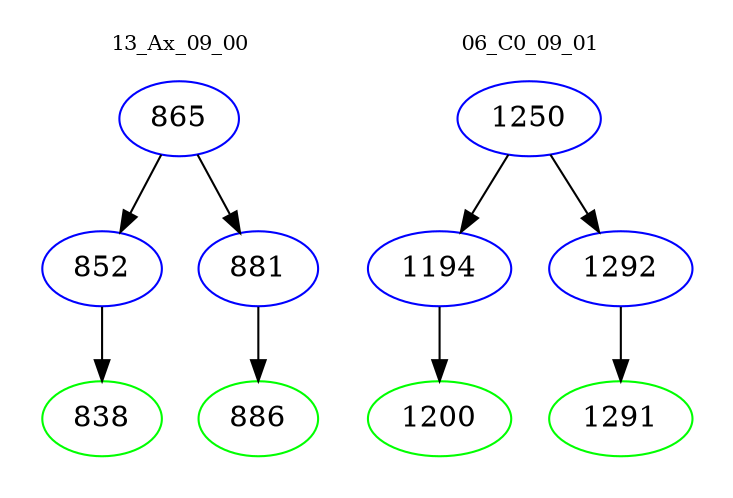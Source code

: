 digraph{
subgraph cluster_0 {
color = white
label = "13_Ax_09_00";
fontsize=10;
T0_865 [label="865", color="blue"]
T0_865 -> T0_852 [color="black"]
T0_852 [label="852", color="blue"]
T0_852 -> T0_838 [color="black"]
T0_838 [label="838", color="green"]
T0_865 -> T0_881 [color="black"]
T0_881 [label="881", color="blue"]
T0_881 -> T0_886 [color="black"]
T0_886 [label="886", color="green"]
}
subgraph cluster_1 {
color = white
label = "06_C0_09_01";
fontsize=10;
T1_1250 [label="1250", color="blue"]
T1_1250 -> T1_1194 [color="black"]
T1_1194 [label="1194", color="blue"]
T1_1194 -> T1_1200 [color="black"]
T1_1200 [label="1200", color="green"]
T1_1250 -> T1_1292 [color="black"]
T1_1292 [label="1292", color="blue"]
T1_1292 -> T1_1291 [color="black"]
T1_1291 [label="1291", color="green"]
}
}
